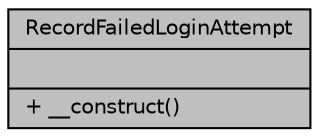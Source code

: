 digraph "RecordFailedLoginAttempt"
{
 // LATEX_PDF_SIZE
  bgcolor="transparent";
  edge [fontname="Helvetica",fontsize="10",labelfontname="Helvetica",labelfontsize="10"];
  node [fontname="Helvetica",fontsize="10",shape=record];
  Node1 [label="{RecordFailedLoginAttempt\n||+ __construct()\l}",height=0.2,width=0.4,color="black", fillcolor="grey75", style="filled", fontcolor="black",tooltip="Gestiona eventos de los intentos fallidos de acceso a la aplicación."];
}
